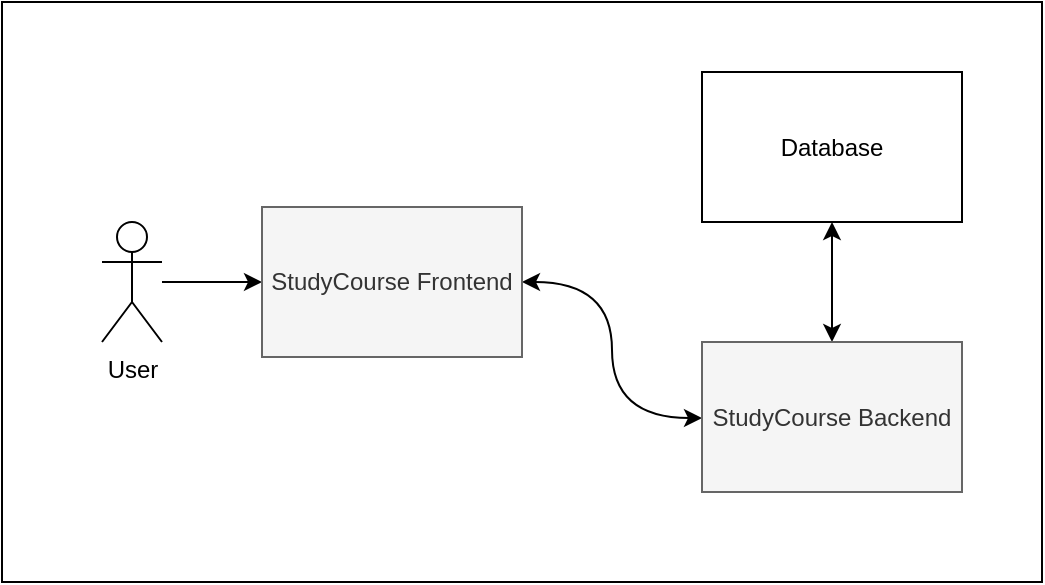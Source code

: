 <mxfile version="25.0.3">
  <diagram name="Page-1" id="jt2PeiQLLKkOWi1YZIpj">
    <mxGraphModel dx="989" dy="524" grid="1" gridSize="10" guides="1" tooltips="1" connect="1" arrows="1" fold="1" page="1" pageScale="1" pageWidth="827" pageHeight="1169" math="0" shadow="0">
      <root>
        <mxCell id="0" />
        <mxCell id="1" parent="0" />
        <mxCell id="WF4hYW6gQQ_tyJkWMNo5-8" value="" style="html=1;whiteSpace=wrap;" vertex="1" parent="1">
          <mxGeometry x="120" y="110" width="520" height="290" as="geometry" />
        </mxCell>
        <mxCell id="WF4hYW6gQQ_tyJkWMNo5-13" style="edgeStyle=orthogonalEdgeStyle;rounded=0;orthogonalLoop=1;jettySize=auto;html=1;" edge="1" parent="1" source="WF4hYW6gQQ_tyJkWMNo5-1" target="WF4hYW6gQQ_tyJkWMNo5-7">
          <mxGeometry relative="1" as="geometry" />
        </mxCell>
        <mxCell id="WF4hYW6gQQ_tyJkWMNo5-1" value="&lt;div&gt;User&lt;/div&gt;" style="shape=umlActor;verticalLabelPosition=bottom;verticalAlign=top;html=1;" vertex="1" parent="1">
          <mxGeometry x="170" y="220" width="30" height="60" as="geometry" />
        </mxCell>
        <mxCell id="WF4hYW6gQQ_tyJkWMNo5-12" style="edgeStyle=orthogonalEdgeStyle;rounded=0;orthogonalLoop=1;jettySize=auto;html=1;curved=1;startArrow=classic;startFill=1;" edge="1" parent="1" source="WF4hYW6gQQ_tyJkWMNo5-7" target="WF4hYW6gQQ_tyJkWMNo5-9">
          <mxGeometry relative="1" as="geometry">
            <Array as="points">
              <mxPoint x="425" y="250" />
              <mxPoint x="425" y="318" />
            </Array>
          </mxGeometry>
        </mxCell>
        <mxCell id="WF4hYW6gQQ_tyJkWMNo5-7" value="StudyCourse Frontend" style="html=1;whiteSpace=wrap;fillColor=#f5f5f5;fontColor=#333333;strokeColor=#666666;" vertex="1" parent="1">
          <mxGeometry x="250" y="212.5" width="130" height="75" as="geometry" />
        </mxCell>
        <mxCell id="WF4hYW6gQQ_tyJkWMNo5-11" style="edgeStyle=orthogonalEdgeStyle;rounded=0;orthogonalLoop=1;jettySize=auto;html=1;startArrow=classic;startFill=1;" edge="1" parent="1" source="WF4hYW6gQQ_tyJkWMNo5-9" target="WF4hYW6gQQ_tyJkWMNo5-10">
          <mxGeometry relative="1" as="geometry" />
        </mxCell>
        <mxCell id="WF4hYW6gQQ_tyJkWMNo5-9" value="StudyCourse Backend" style="html=1;whiteSpace=wrap;fillColor=#f5f5f5;fontColor=#333333;strokeColor=#666666;" vertex="1" parent="1">
          <mxGeometry x="470" y="280" width="130" height="75" as="geometry" />
        </mxCell>
        <mxCell id="WF4hYW6gQQ_tyJkWMNo5-10" value="Database" style="html=1;whiteSpace=wrap;" vertex="1" parent="1">
          <mxGeometry x="470" y="145" width="130" height="75" as="geometry" />
        </mxCell>
      </root>
    </mxGraphModel>
  </diagram>
</mxfile>
